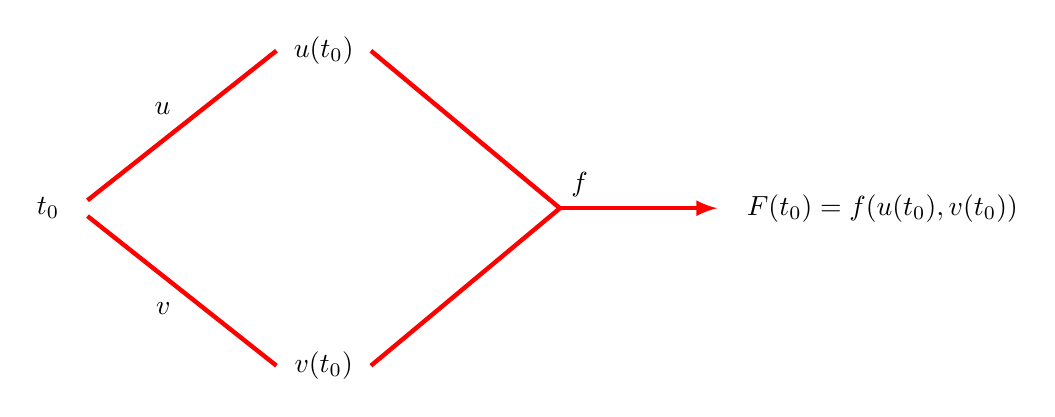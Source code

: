 \begin{tikzpicture}
\node at (-3.5,0) {$t_0$};
\node at (0,2) {$u(t_0)$};
\node at (0,-2) {$v(t_0)$};
\node[right] at (5.25,0) {$F(t_0) =f(u(t_0),v(t_0))$};

\draw[ultra thick,red] (-0.6,2) -- (-3,0.1) node[midway, above left,black]{$u$};
\draw[ultra thick,red] (-0.6,-2) -- (-3,-0.1) node[midway, below left,black]{$v$};

\draw[ultra thick,red]  (0.6,2) -- (3,0);
\draw[ultra thick,red] (0.6,-2) -- (3,0);

 \draw[->,>=latex,ultra thick,red] (3,0) -- ++(2,0) node[pos=0,above right,black,scale=1]{$f$} ;
\end{tikzpicture}